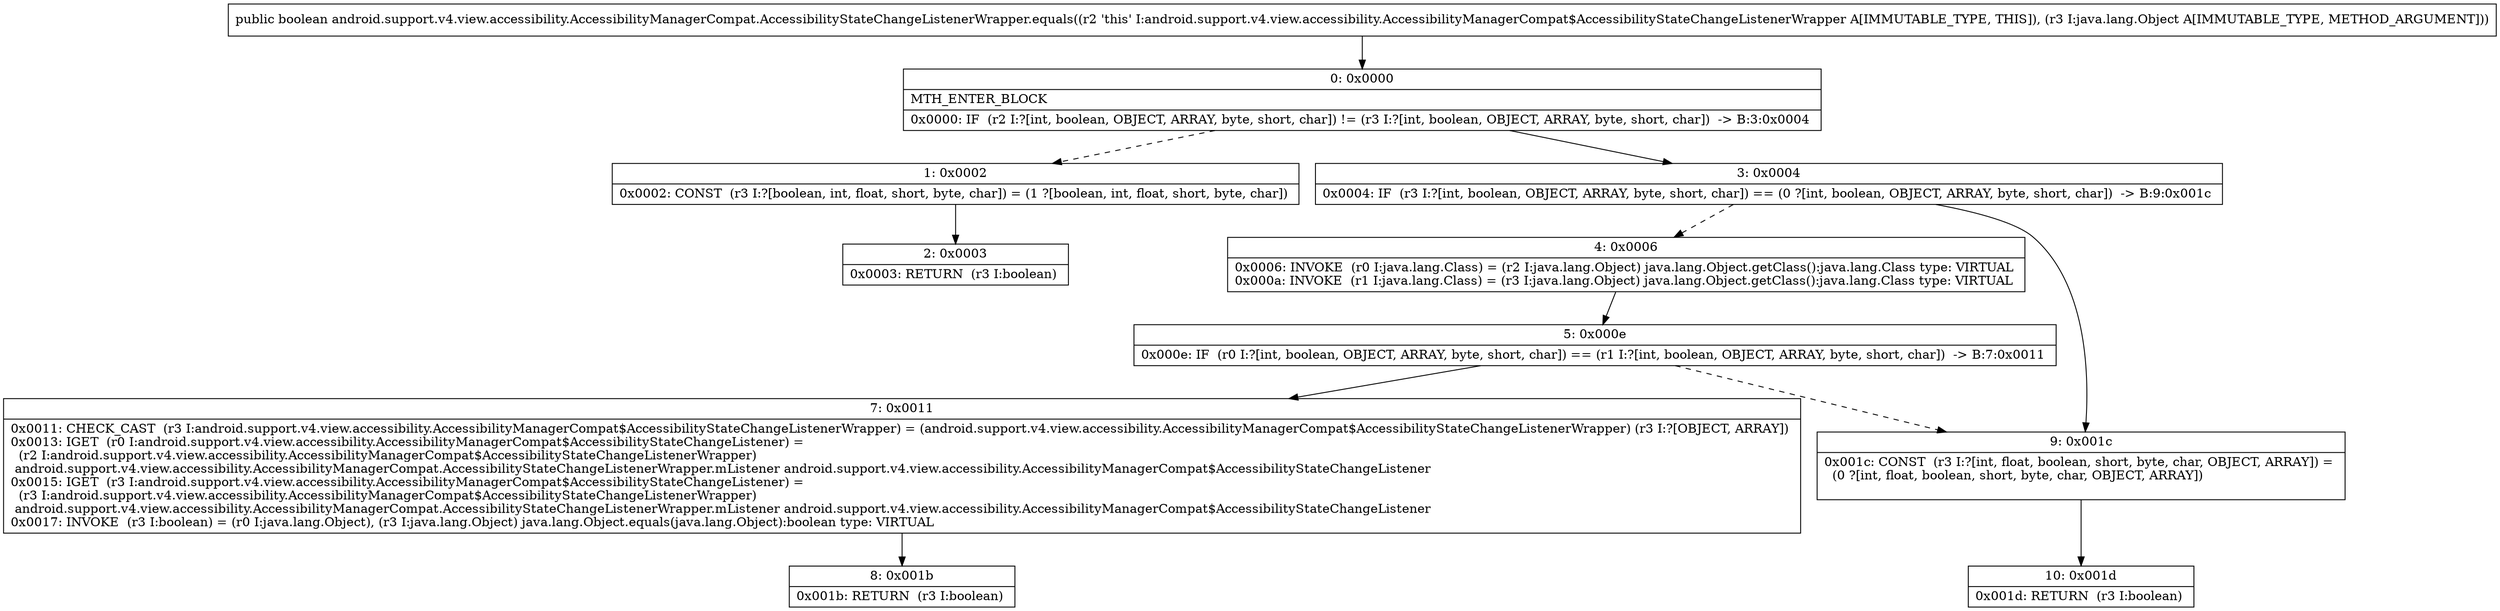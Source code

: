 digraph "CFG forandroid.support.v4.view.accessibility.AccessibilityManagerCompat.AccessibilityStateChangeListenerWrapper.equals(Ljava\/lang\/Object;)Z" {
Node_0 [shape=record,label="{0\:\ 0x0000|MTH_ENTER_BLOCK\l|0x0000: IF  (r2 I:?[int, boolean, OBJECT, ARRAY, byte, short, char]) != (r3 I:?[int, boolean, OBJECT, ARRAY, byte, short, char])  \-\> B:3:0x0004 \l}"];
Node_1 [shape=record,label="{1\:\ 0x0002|0x0002: CONST  (r3 I:?[boolean, int, float, short, byte, char]) = (1 ?[boolean, int, float, short, byte, char]) \l}"];
Node_2 [shape=record,label="{2\:\ 0x0003|0x0003: RETURN  (r3 I:boolean) \l}"];
Node_3 [shape=record,label="{3\:\ 0x0004|0x0004: IF  (r3 I:?[int, boolean, OBJECT, ARRAY, byte, short, char]) == (0 ?[int, boolean, OBJECT, ARRAY, byte, short, char])  \-\> B:9:0x001c \l}"];
Node_4 [shape=record,label="{4\:\ 0x0006|0x0006: INVOKE  (r0 I:java.lang.Class) = (r2 I:java.lang.Object) java.lang.Object.getClass():java.lang.Class type: VIRTUAL \l0x000a: INVOKE  (r1 I:java.lang.Class) = (r3 I:java.lang.Object) java.lang.Object.getClass():java.lang.Class type: VIRTUAL \l}"];
Node_5 [shape=record,label="{5\:\ 0x000e|0x000e: IF  (r0 I:?[int, boolean, OBJECT, ARRAY, byte, short, char]) == (r1 I:?[int, boolean, OBJECT, ARRAY, byte, short, char])  \-\> B:7:0x0011 \l}"];
Node_7 [shape=record,label="{7\:\ 0x0011|0x0011: CHECK_CAST  (r3 I:android.support.v4.view.accessibility.AccessibilityManagerCompat$AccessibilityStateChangeListenerWrapper) = (android.support.v4.view.accessibility.AccessibilityManagerCompat$AccessibilityStateChangeListenerWrapper) (r3 I:?[OBJECT, ARRAY]) \l0x0013: IGET  (r0 I:android.support.v4.view.accessibility.AccessibilityManagerCompat$AccessibilityStateChangeListener) = \l  (r2 I:android.support.v4.view.accessibility.AccessibilityManagerCompat$AccessibilityStateChangeListenerWrapper)\l android.support.v4.view.accessibility.AccessibilityManagerCompat.AccessibilityStateChangeListenerWrapper.mListener android.support.v4.view.accessibility.AccessibilityManagerCompat$AccessibilityStateChangeListener \l0x0015: IGET  (r3 I:android.support.v4.view.accessibility.AccessibilityManagerCompat$AccessibilityStateChangeListener) = \l  (r3 I:android.support.v4.view.accessibility.AccessibilityManagerCompat$AccessibilityStateChangeListenerWrapper)\l android.support.v4.view.accessibility.AccessibilityManagerCompat.AccessibilityStateChangeListenerWrapper.mListener android.support.v4.view.accessibility.AccessibilityManagerCompat$AccessibilityStateChangeListener \l0x0017: INVOKE  (r3 I:boolean) = (r0 I:java.lang.Object), (r3 I:java.lang.Object) java.lang.Object.equals(java.lang.Object):boolean type: VIRTUAL \l}"];
Node_8 [shape=record,label="{8\:\ 0x001b|0x001b: RETURN  (r3 I:boolean) \l}"];
Node_9 [shape=record,label="{9\:\ 0x001c|0x001c: CONST  (r3 I:?[int, float, boolean, short, byte, char, OBJECT, ARRAY]) = \l  (0 ?[int, float, boolean, short, byte, char, OBJECT, ARRAY])\l \l}"];
Node_10 [shape=record,label="{10\:\ 0x001d|0x001d: RETURN  (r3 I:boolean) \l}"];
MethodNode[shape=record,label="{public boolean android.support.v4.view.accessibility.AccessibilityManagerCompat.AccessibilityStateChangeListenerWrapper.equals((r2 'this' I:android.support.v4.view.accessibility.AccessibilityManagerCompat$AccessibilityStateChangeListenerWrapper A[IMMUTABLE_TYPE, THIS]), (r3 I:java.lang.Object A[IMMUTABLE_TYPE, METHOD_ARGUMENT])) }"];
MethodNode -> Node_0;
Node_0 -> Node_1[style=dashed];
Node_0 -> Node_3;
Node_1 -> Node_2;
Node_3 -> Node_4[style=dashed];
Node_3 -> Node_9;
Node_4 -> Node_5;
Node_5 -> Node_7;
Node_5 -> Node_9[style=dashed];
Node_7 -> Node_8;
Node_9 -> Node_10;
}

